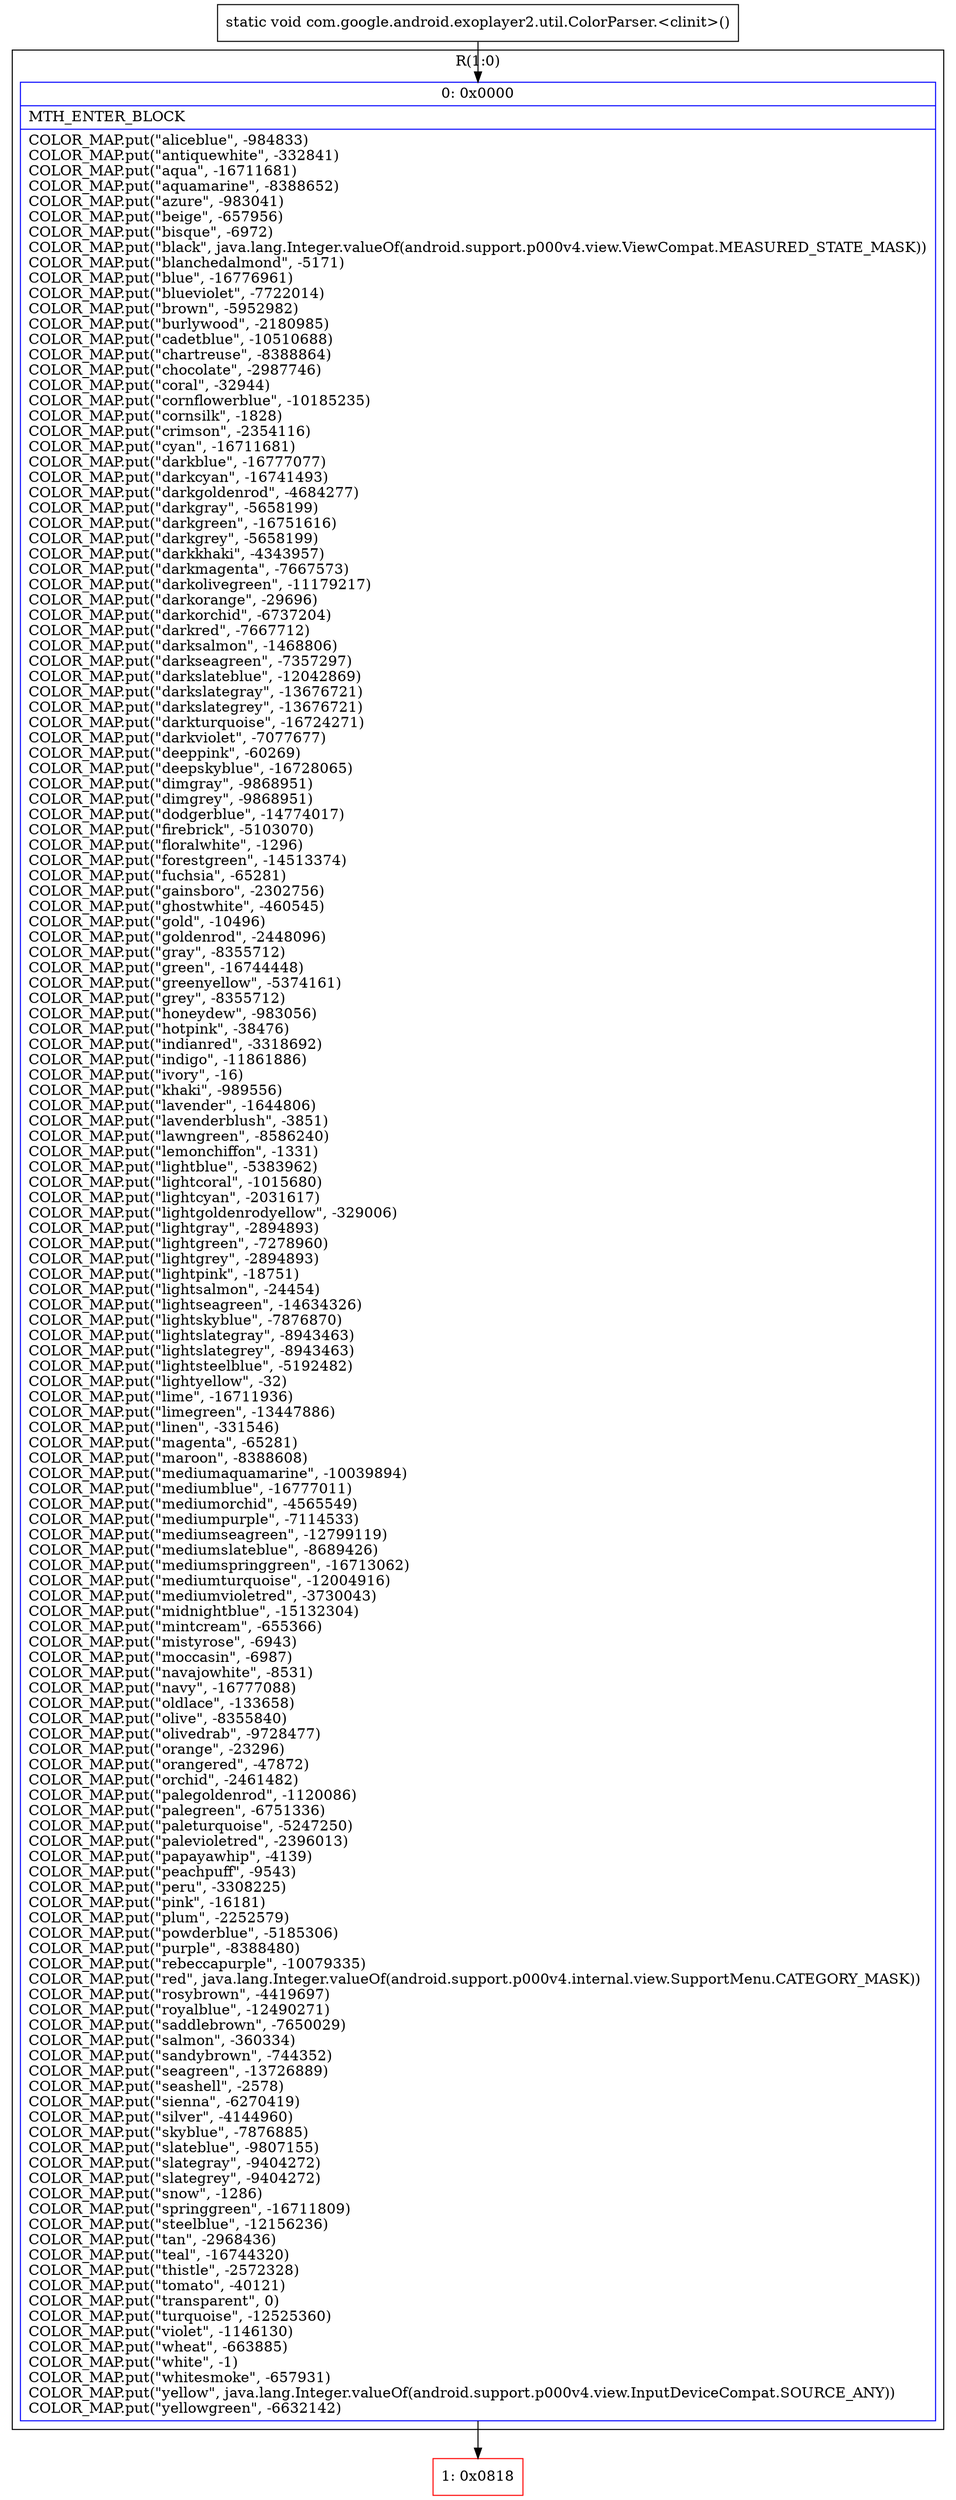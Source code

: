 digraph "CFG forcom.google.android.exoplayer2.util.ColorParser.\<clinit\>()V" {
subgraph cluster_Region_1135244768 {
label = "R(1:0)";
node [shape=record,color=blue];
Node_0 [shape=record,label="{0\:\ 0x0000|MTH_ENTER_BLOCK\l|COLOR_MAP.put(\"aliceblue\", \-984833)\lCOLOR_MAP.put(\"antiquewhite\", \-332841)\lCOLOR_MAP.put(\"aqua\", \-16711681)\lCOLOR_MAP.put(\"aquamarine\", \-8388652)\lCOLOR_MAP.put(\"azure\", \-983041)\lCOLOR_MAP.put(\"beige\", \-657956)\lCOLOR_MAP.put(\"bisque\", \-6972)\lCOLOR_MAP.put(\"black\", java.lang.Integer.valueOf(android.support.p000v4.view.ViewCompat.MEASURED_STATE_MASK))\lCOLOR_MAP.put(\"blanchedalmond\", \-5171)\lCOLOR_MAP.put(\"blue\", \-16776961)\lCOLOR_MAP.put(\"blueviolet\", \-7722014)\lCOLOR_MAP.put(\"brown\", \-5952982)\lCOLOR_MAP.put(\"burlywood\", \-2180985)\lCOLOR_MAP.put(\"cadetblue\", \-10510688)\lCOLOR_MAP.put(\"chartreuse\", \-8388864)\lCOLOR_MAP.put(\"chocolate\", \-2987746)\lCOLOR_MAP.put(\"coral\", \-32944)\lCOLOR_MAP.put(\"cornflowerblue\", \-10185235)\lCOLOR_MAP.put(\"cornsilk\", \-1828)\lCOLOR_MAP.put(\"crimson\", \-2354116)\lCOLOR_MAP.put(\"cyan\", \-16711681)\lCOLOR_MAP.put(\"darkblue\", \-16777077)\lCOLOR_MAP.put(\"darkcyan\", \-16741493)\lCOLOR_MAP.put(\"darkgoldenrod\", \-4684277)\lCOLOR_MAP.put(\"darkgray\", \-5658199)\lCOLOR_MAP.put(\"darkgreen\", \-16751616)\lCOLOR_MAP.put(\"darkgrey\", \-5658199)\lCOLOR_MAP.put(\"darkkhaki\", \-4343957)\lCOLOR_MAP.put(\"darkmagenta\", \-7667573)\lCOLOR_MAP.put(\"darkolivegreen\", \-11179217)\lCOLOR_MAP.put(\"darkorange\", \-29696)\lCOLOR_MAP.put(\"darkorchid\", \-6737204)\lCOLOR_MAP.put(\"darkred\", \-7667712)\lCOLOR_MAP.put(\"darksalmon\", \-1468806)\lCOLOR_MAP.put(\"darkseagreen\", \-7357297)\lCOLOR_MAP.put(\"darkslateblue\", \-12042869)\lCOLOR_MAP.put(\"darkslategray\", \-13676721)\lCOLOR_MAP.put(\"darkslategrey\", \-13676721)\lCOLOR_MAP.put(\"darkturquoise\", \-16724271)\lCOLOR_MAP.put(\"darkviolet\", \-7077677)\lCOLOR_MAP.put(\"deeppink\", \-60269)\lCOLOR_MAP.put(\"deepskyblue\", \-16728065)\lCOLOR_MAP.put(\"dimgray\", \-9868951)\lCOLOR_MAP.put(\"dimgrey\", \-9868951)\lCOLOR_MAP.put(\"dodgerblue\", \-14774017)\lCOLOR_MAP.put(\"firebrick\", \-5103070)\lCOLOR_MAP.put(\"floralwhite\", \-1296)\lCOLOR_MAP.put(\"forestgreen\", \-14513374)\lCOLOR_MAP.put(\"fuchsia\", \-65281)\lCOLOR_MAP.put(\"gainsboro\", \-2302756)\lCOLOR_MAP.put(\"ghostwhite\", \-460545)\lCOLOR_MAP.put(\"gold\", \-10496)\lCOLOR_MAP.put(\"goldenrod\", \-2448096)\lCOLOR_MAP.put(\"gray\", \-8355712)\lCOLOR_MAP.put(\"green\", \-16744448)\lCOLOR_MAP.put(\"greenyellow\", \-5374161)\lCOLOR_MAP.put(\"grey\", \-8355712)\lCOLOR_MAP.put(\"honeydew\", \-983056)\lCOLOR_MAP.put(\"hotpink\", \-38476)\lCOLOR_MAP.put(\"indianred\", \-3318692)\lCOLOR_MAP.put(\"indigo\", \-11861886)\lCOLOR_MAP.put(\"ivory\", \-16)\lCOLOR_MAP.put(\"khaki\", \-989556)\lCOLOR_MAP.put(\"lavender\", \-1644806)\lCOLOR_MAP.put(\"lavenderblush\", \-3851)\lCOLOR_MAP.put(\"lawngreen\", \-8586240)\lCOLOR_MAP.put(\"lemonchiffon\", \-1331)\lCOLOR_MAP.put(\"lightblue\", \-5383962)\lCOLOR_MAP.put(\"lightcoral\", \-1015680)\lCOLOR_MAP.put(\"lightcyan\", \-2031617)\lCOLOR_MAP.put(\"lightgoldenrodyellow\", \-329006)\lCOLOR_MAP.put(\"lightgray\", \-2894893)\lCOLOR_MAP.put(\"lightgreen\", \-7278960)\lCOLOR_MAP.put(\"lightgrey\", \-2894893)\lCOLOR_MAP.put(\"lightpink\", \-18751)\lCOLOR_MAP.put(\"lightsalmon\", \-24454)\lCOLOR_MAP.put(\"lightseagreen\", \-14634326)\lCOLOR_MAP.put(\"lightskyblue\", \-7876870)\lCOLOR_MAP.put(\"lightslategray\", \-8943463)\lCOLOR_MAP.put(\"lightslategrey\", \-8943463)\lCOLOR_MAP.put(\"lightsteelblue\", \-5192482)\lCOLOR_MAP.put(\"lightyellow\", \-32)\lCOLOR_MAP.put(\"lime\", \-16711936)\lCOLOR_MAP.put(\"limegreen\", \-13447886)\lCOLOR_MAP.put(\"linen\", \-331546)\lCOLOR_MAP.put(\"magenta\", \-65281)\lCOLOR_MAP.put(\"maroon\", \-8388608)\lCOLOR_MAP.put(\"mediumaquamarine\", \-10039894)\lCOLOR_MAP.put(\"mediumblue\", \-16777011)\lCOLOR_MAP.put(\"mediumorchid\", \-4565549)\lCOLOR_MAP.put(\"mediumpurple\", \-7114533)\lCOLOR_MAP.put(\"mediumseagreen\", \-12799119)\lCOLOR_MAP.put(\"mediumslateblue\", \-8689426)\lCOLOR_MAP.put(\"mediumspringgreen\", \-16713062)\lCOLOR_MAP.put(\"mediumturquoise\", \-12004916)\lCOLOR_MAP.put(\"mediumvioletred\", \-3730043)\lCOLOR_MAP.put(\"midnightblue\", \-15132304)\lCOLOR_MAP.put(\"mintcream\", \-655366)\lCOLOR_MAP.put(\"mistyrose\", \-6943)\lCOLOR_MAP.put(\"moccasin\", \-6987)\lCOLOR_MAP.put(\"navajowhite\", \-8531)\lCOLOR_MAP.put(\"navy\", \-16777088)\lCOLOR_MAP.put(\"oldlace\", \-133658)\lCOLOR_MAP.put(\"olive\", \-8355840)\lCOLOR_MAP.put(\"olivedrab\", \-9728477)\lCOLOR_MAP.put(\"orange\", \-23296)\lCOLOR_MAP.put(\"orangered\", \-47872)\lCOLOR_MAP.put(\"orchid\", \-2461482)\lCOLOR_MAP.put(\"palegoldenrod\", \-1120086)\lCOLOR_MAP.put(\"palegreen\", \-6751336)\lCOLOR_MAP.put(\"paleturquoise\", \-5247250)\lCOLOR_MAP.put(\"palevioletred\", \-2396013)\lCOLOR_MAP.put(\"papayawhip\", \-4139)\lCOLOR_MAP.put(\"peachpuff\", \-9543)\lCOLOR_MAP.put(\"peru\", \-3308225)\lCOLOR_MAP.put(\"pink\", \-16181)\lCOLOR_MAP.put(\"plum\", \-2252579)\lCOLOR_MAP.put(\"powderblue\", \-5185306)\lCOLOR_MAP.put(\"purple\", \-8388480)\lCOLOR_MAP.put(\"rebeccapurple\", \-10079335)\lCOLOR_MAP.put(\"red\", java.lang.Integer.valueOf(android.support.p000v4.internal.view.SupportMenu.CATEGORY_MASK))\lCOLOR_MAP.put(\"rosybrown\", \-4419697)\lCOLOR_MAP.put(\"royalblue\", \-12490271)\lCOLOR_MAP.put(\"saddlebrown\", \-7650029)\lCOLOR_MAP.put(\"salmon\", \-360334)\lCOLOR_MAP.put(\"sandybrown\", \-744352)\lCOLOR_MAP.put(\"seagreen\", \-13726889)\lCOLOR_MAP.put(\"seashell\", \-2578)\lCOLOR_MAP.put(\"sienna\", \-6270419)\lCOLOR_MAP.put(\"silver\", \-4144960)\lCOLOR_MAP.put(\"skyblue\", \-7876885)\lCOLOR_MAP.put(\"slateblue\", \-9807155)\lCOLOR_MAP.put(\"slategray\", \-9404272)\lCOLOR_MAP.put(\"slategrey\", \-9404272)\lCOLOR_MAP.put(\"snow\", \-1286)\lCOLOR_MAP.put(\"springgreen\", \-16711809)\lCOLOR_MAP.put(\"steelblue\", \-12156236)\lCOLOR_MAP.put(\"tan\", \-2968436)\lCOLOR_MAP.put(\"teal\", \-16744320)\lCOLOR_MAP.put(\"thistle\", \-2572328)\lCOLOR_MAP.put(\"tomato\", \-40121)\lCOLOR_MAP.put(\"transparent\", 0)\lCOLOR_MAP.put(\"turquoise\", \-12525360)\lCOLOR_MAP.put(\"violet\", \-1146130)\lCOLOR_MAP.put(\"wheat\", \-663885)\lCOLOR_MAP.put(\"white\", \-1)\lCOLOR_MAP.put(\"whitesmoke\", \-657931)\lCOLOR_MAP.put(\"yellow\", java.lang.Integer.valueOf(android.support.p000v4.view.InputDeviceCompat.SOURCE_ANY))\lCOLOR_MAP.put(\"yellowgreen\", \-6632142)\l}"];
}
Node_1 [shape=record,color=red,label="{1\:\ 0x0818}"];
MethodNode[shape=record,label="{static void com.google.android.exoplayer2.util.ColorParser.\<clinit\>() }"];
MethodNode -> Node_0;
Node_0 -> Node_1;
}


